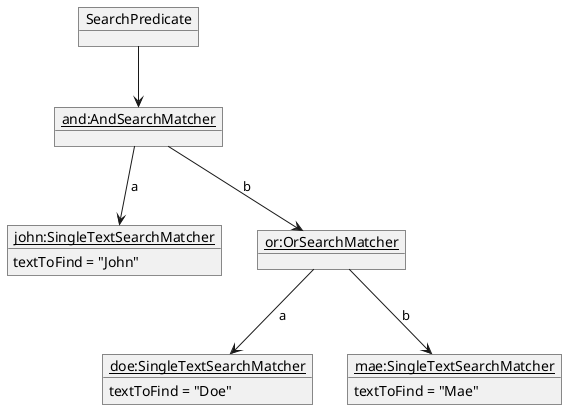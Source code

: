 @startuml

object SearchPredicate
object "<u>and:AndSearchMatcher" as and
object "<u>john:SingleTextSearchMatcher" as john {
  textToFind = "John"
}
object "<u>or:OrSearchMatcher" as or
object "<u>doe:SingleTextSearchMatcher" as doe {
  textToFind = "Doe"
}
object "<u>mae:SingleTextSearchMatcher" as mae {
  textToFind = "Mae"
}

SearchPredicate --> and
and -down-> john : a
and -down-> or : b
or -down-> doe : a
or -down-> mae : b

@enduml